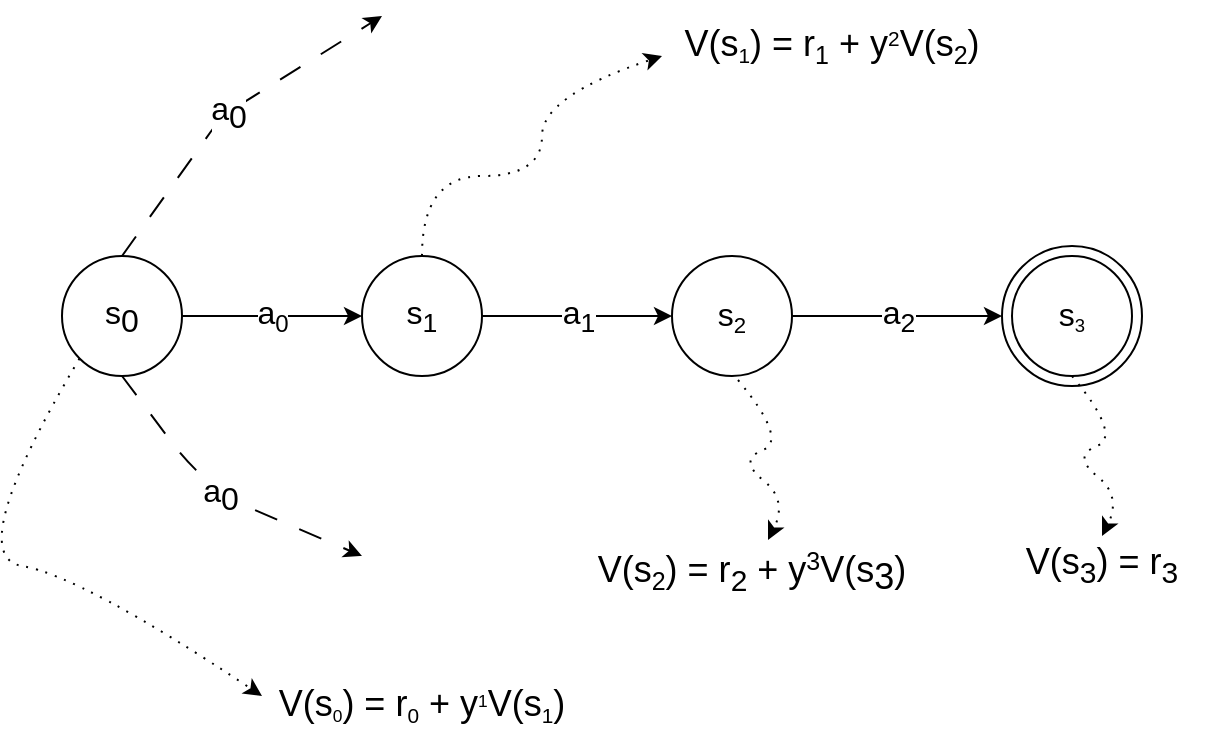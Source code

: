 <mxfile>
    <diagram id="0ug_TiRsOVk8IMjy818W" name="Page-1">
        <mxGraphModel dx="1066" dy="604" grid="1" gridSize="10" guides="1" tooltips="1" connect="1" arrows="1" fold="1" page="1" pageScale="1" pageWidth="850" pageHeight="1100" math="0" shadow="0">
            <root>
                <mxCell id="0"/>
                <mxCell id="1" parent="0"/>
                <mxCell id="2" value="s&lt;sub style=&quot;font-size: 16px;&quot;&gt;0&lt;/sub&gt;" style="ellipse;whiteSpace=wrap;html=1;aspect=fixed;fontSize=16;" parent="1" vertex="1">
                    <mxGeometry x="120" y="200" width="60" height="60" as="geometry"/>
                </mxCell>
                <mxCell id="5" value="a&lt;sub style=&quot;font-size: 16px;&quot;&gt;0&lt;/sub&gt;" style="endArrow=classic;html=1;exitX=0.5;exitY=0;exitDx=0;exitDy=0;dashed=1;dashPattern=12 12;fontSize=16;" parent="1" source="2" edge="1">
                    <mxGeometry width="50" height="50" relative="1" as="geometry">
                        <mxPoint x="350" y="340" as="sourcePoint"/>
                        <mxPoint x="280" y="80" as="targetPoint"/>
                        <Array as="points">
                            <mxPoint x="200" y="130"/>
                        </Array>
                    </mxGeometry>
                </mxCell>
                <mxCell id="6" value="a&lt;sub style=&quot;font-size: 16px;&quot;&gt;0&lt;/sub&gt;" style="endArrow=classic;html=1;exitX=0.5;exitY=1;exitDx=0;exitDy=0;dashed=1;dashPattern=12 12;fontSize=16;" parent="1" source="2" edge="1">
                    <mxGeometry width="50" height="50" relative="1" as="geometry">
                        <mxPoint x="180" y="370" as="sourcePoint"/>
                        <mxPoint x="270" y="350" as="targetPoint"/>
                        <Array as="points">
                            <mxPoint x="180" y="300"/>
                            <mxPoint x="200" y="320"/>
                        </Array>
                    </mxGeometry>
                </mxCell>
                <mxCell id="7" value="a&lt;sub style=&quot;font-size: 12px;&quot;&gt;0&lt;/sub&gt;" style="endArrow=classic;html=1;fontSize=16;exitX=1;exitY=0.5;exitDx=0;exitDy=0;entryX=0;entryY=0.5;entryDx=0;entryDy=0;" parent="1" source="2" target="8" edge="1">
                    <mxGeometry width="50" height="50" relative="1" as="geometry">
                        <mxPoint x="350" y="330" as="sourcePoint"/>
                        <mxPoint x="300" y="230" as="targetPoint"/>
                        <Array as="points"/>
                    </mxGeometry>
                </mxCell>
                <mxCell id="8" value="s&lt;sub&gt;1&lt;/sub&gt;" style="ellipse;whiteSpace=wrap;html=1;aspect=fixed;fontSize=16;" parent="1" vertex="1">
                    <mxGeometry x="270" y="200" width="60" height="60" as="geometry"/>
                </mxCell>
                <mxCell id="9" value="a&lt;sub&gt;1&lt;/sub&gt;" style="endArrow=classic;html=1;fontSize=16;exitX=1;exitY=0.5;exitDx=0;exitDy=0;entryX=0;entryY=0.5;entryDx=0;entryDy=0;" parent="1" source="8" target="10" edge="1">
                    <mxGeometry width="50" height="50" relative="1" as="geometry">
                        <mxPoint x="361" y="230" as="sourcePoint"/>
                        <mxPoint x="430" y="230" as="targetPoint"/>
                        <Array as="points"/>
                    </mxGeometry>
                </mxCell>
                <mxCell id="10" value="s&lt;span style=&quot;font-size: 13.333px;&quot;&gt;&lt;sub&gt;2&lt;/sub&gt;&lt;/span&gt;" style="ellipse;whiteSpace=wrap;html=1;aspect=fixed;fontSize=16;" parent="1" vertex="1">
                    <mxGeometry x="425" y="200" width="60" height="60" as="geometry"/>
                </mxCell>
                <mxCell id="11" value="a&lt;sub&gt;2&lt;/sub&gt;" style="endArrow=classic;html=1;fontSize=16;exitX=1;exitY=0.5;exitDx=0;exitDy=0;entryX=0;entryY=0.5;entryDx=0;entryDy=0;" parent="1" source="10" target="13" edge="1">
                    <mxGeometry width="50" height="50" relative="1" as="geometry">
                        <mxPoint x="521" y="230" as="sourcePoint"/>
                        <mxPoint x="590" y="230" as="targetPoint"/>
                        <Array as="points"/>
                    </mxGeometry>
                </mxCell>
                <mxCell id="14" value="" style="group" parent="1" vertex="1" connectable="0">
                    <mxGeometry x="590" y="195" width="70" height="70" as="geometry"/>
                </mxCell>
                <mxCell id="13" value="" style="ellipse;whiteSpace=wrap;html=1;aspect=fixed;fontSize=12;" parent="14" vertex="1">
                    <mxGeometry width="70" height="70" as="geometry"/>
                </mxCell>
                <mxCell id="12" value="s&lt;span style=&quot;font-size: 11.111px;&quot;&gt;&lt;sub&gt;3&lt;/sub&gt;&lt;/span&gt;" style="ellipse;whiteSpace=wrap;html=1;aspect=fixed;fontSize=16;" parent="14" vertex="1">
                    <mxGeometry x="5" y="5" width="60" height="60" as="geometry"/>
                </mxCell>
                <mxCell id="15" value="" style="curved=1;endArrow=classic;html=1;exitX=0.5;exitY=1;exitDx=0;exitDy=0;dashed=1;dashPattern=1 4;" parent="1" source="12" edge="1">
                    <mxGeometry width="50" height="50" relative="1" as="geometry">
                        <mxPoint x="510" y="340" as="sourcePoint"/>
                        <mxPoint x="640" y="340" as="targetPoint"/>
                        <Array as="points">
                            <mxPoint x="650" y="290"/>
                            <mxPoint x="625" y="300"/>
                            <mxPoint x="650" y="320"/>
                        </Array>
                    </mxGeometry>
                </mxCell>
                <mxCell id="18" value="&lt;font style=&quot;font-size: 18px;&quot;&gt;V(s&lt;sub&gt;3&lt;/sub&gt;) = r&lt;sub style=&quot;&quot;&gt;3&lt;/sub&gt;&lt;/font&gt;" style="text;html=1;strokeColor=none;fillColor=none;align=center;verticalAlign=middle;whiteSpace=wrap;rounded=0;" parent="1" vertex="1">
                    <mxGeometry x="590" y="340" width="100" height="30" as="geometry"/>
                </mxCell>
                <mxCell id="19" value="" style="curved=1;endArrow=classic;html=1;exitX=0.5;exitY=1;exitDx=0;exitDy=0;dashed=1;dashPattern=1 4;" parent="1" edge="1">
                    <mxGeometry width="50" height="50" relative="1" as="geometry">
                        <mxPoint x="458" y="262" as="sourcePoint"/>
                        <mxPoint x="473" y="342" as="targetPoint"/>
                        <Array as="points">
                            <mxPoint x="483" y="292"/>
                            <mxPoint x="458" y="302"/>
                            <mxPoint x="483" y="322"/>
                        </Array>
                    </mxGeometry>
                </mxCell>
                <mxCell id="20" value="&lt;font style=&quot;font-size: 18px;&quot;&gt;V(s&lt;/font&gt;&lt;font style=&quot;&quot;&gt;&lt;span style=&quot;font-size: 15px;&quot;&gt;&lt;sub&gt;2&lt;/sub&gt;&lt;/span&gt;&lt;span style=&quot;font-size: 18px;&quot;&gt;) = r&lt;sub&gt;2&lt;/sub&gt; + y&lt;/span&gt;&lt;span style=&quot;font-size: 15px;&quot;&gt;&lt;sup&gt;3&lt;/sup&gt;&lt;/span&gt;&lt;span style=&quot;font-size: 18px;&quot;&gt;V(s&lt;/span&gt;&lt;sub style=&quot;font-size: 18px;&quot;&gt;3&lt;/sub&gt;&lt;span style=&quot;font-size: 18px;&quot;&gt;)&lt;/span&gt;&lt;/font&gt;" style="text;html=1;strokeColor=none;fillColor=none;align=center;verticalAlign=middle;whiteSpace=wrap;rounded=0;" parent="1" vertex="1">
                    <mxGeometry x="380" y="343" width="170" height="30" as="geometry"/>
                </mxCell>
                <mxCell id="21" value="" style="curved=1;endArrow=classic;html=1;exitX=0.5;exitY=0;exitDx=0;exitDy=0;dashed=1;dashPattern=1 4;" edge="1" parent="1" source="8">
                    <mxGeometry width="50" height="50" relative="1" as="geometry">
                        <mxPoint x="380" y="70" as="sourcePoint"/>
                        <mxPoint x="420" y="100" as="targetPoint"/>
                        <Array as="points">
                            <mxPoint x="300" y="160"/>
                            <mxPoint x="360" y="160"/>
                            <mxPoint x="360" y="120"/>
                        </Array>
                    </mxGeometry>
                </mxCell>
                <mxCell id="22" value="&lt;font style=&quot;font-size: 18px;&quot;&gt;V(s&lt;/font&gt;&lt;font style=&quot;font-size: 12.5px;&quot;&gt;&lt;sub&gt;1&lt;/sub&gt;&lt;/font&gt;&lt;font style=&quot;&quot;&gt;&lt;span style=&quot;font-size: 18px;&quot;&gt;) = r&lt;/span&gt;&lt;span style=&quot;font-size: 15px;&quot;&gt;&lt;sub&gt;1&lt;/sub&gt;&lt;/span&gt;&lt;span style=&quot;font-size: 18px;&quot;&gt;&amp;nbsp;+ y&lt;/span&gt;&lt;span style=&quot;font-size: 12.5px;&quot;&gt;&lt;sup&gt;2&lt;/sup&gt;&lt;/span&gt;&lt;span style=&quot;font-size: 18px;&quot;&gt;V(s&lt;/span&gt;&lt;span style=&quot;font-size: 15px;&quot;&gt;&lt;sub&gt;2&lt;/sub&gt;&lt;/span&gt;&lt;span style=&quot;font-size: 18px;&quot;&gt;)&lt;/span&gt;&lt;/font&gt;" style="text;html=1;strokeColor=none;fillColor=none;align=center;verticalAlign=middle;whiteSpace=wrap;rounded=0;" vertex="1" parent="1">
                    <mxGeometry x="420" y="80" width="170" height="30" as="geometry"/>
                </mxCell>
                <mxCell id="23" value="" style="curved=1;endArrow=classic;html=1;exitX=0;exitY=1;exitDx=0;exitDy=0;dashed=1;dashPattern=1 4;" edge="1" parent="1" source="2">
                    <mxGeometry width="50" height="50" relative="1" as="geometry">
                        <mxPoint x="100" y="520" as="sourcePoint"/>
                        <mxPoint x="220" y="420" as="targetPoint"/>
                        <Array as="points">
                            <mxPoint x="70" y="350"/>
                            <mxPoint x="130" y="360"/>
                        </Array>
                    </mxGeometry>
                </mxCell>
                <mxCell id="24" value="&lt;font style=&quot;font-size: 18px;&quot;&gt;V(s&lt;/font&gt;&lt;font style=&quot;font-size: 10.417px;&quot;&gt;&lt;sub&gt;0&lt;/sub&gt;&lt;/font&gt;&lt;font style=&quot;&quot;&gt;&lt;span style=&quot;font-size: 18px;&quot;&gt;) = r&lt;/span&gt;&lt;span style=&quot;font-size: 12.5px;&quot;&gt;&lt;sub&gt;0&lt;/sub&gt;&lt;/span&gt;&lt;span style=&quot;font-size: 18px;&quot;&gt;&amp;nbsp;+ y&lt;/span&gt;&lt;span style=&quot;font-size: 10.417px;&quot;&gt;&lt;sup&gt;1&lt;/sup&gt;&lt;/span&gt;&lt;span style=&quot;font-size: 18px;&quot;&gt;V(s&lt;/span&gt;&lt;span style=&quot;font-size: 12.5px;&quot;&gt;&lt;sub&gt;1&lt;/sub&gt;&lt;/span&gt;&lt;span style=&quot;font-size: 18px;&quot;&gt;)&lt;/span&gt;&lt;/font&gt;" style="text;html=1;strokeColor=none;fillColor=none;align=center;verticalAlign=middle;whiteSpace=wrap;rounded=0;" vertex="1" parent="1">
                    <mxGeometry x="215" y="410" width="170" height="30" as="geometry"/>
                </mxCell>
            </root>
        </mxGraphModel>
    </diagram>
</mxfile>